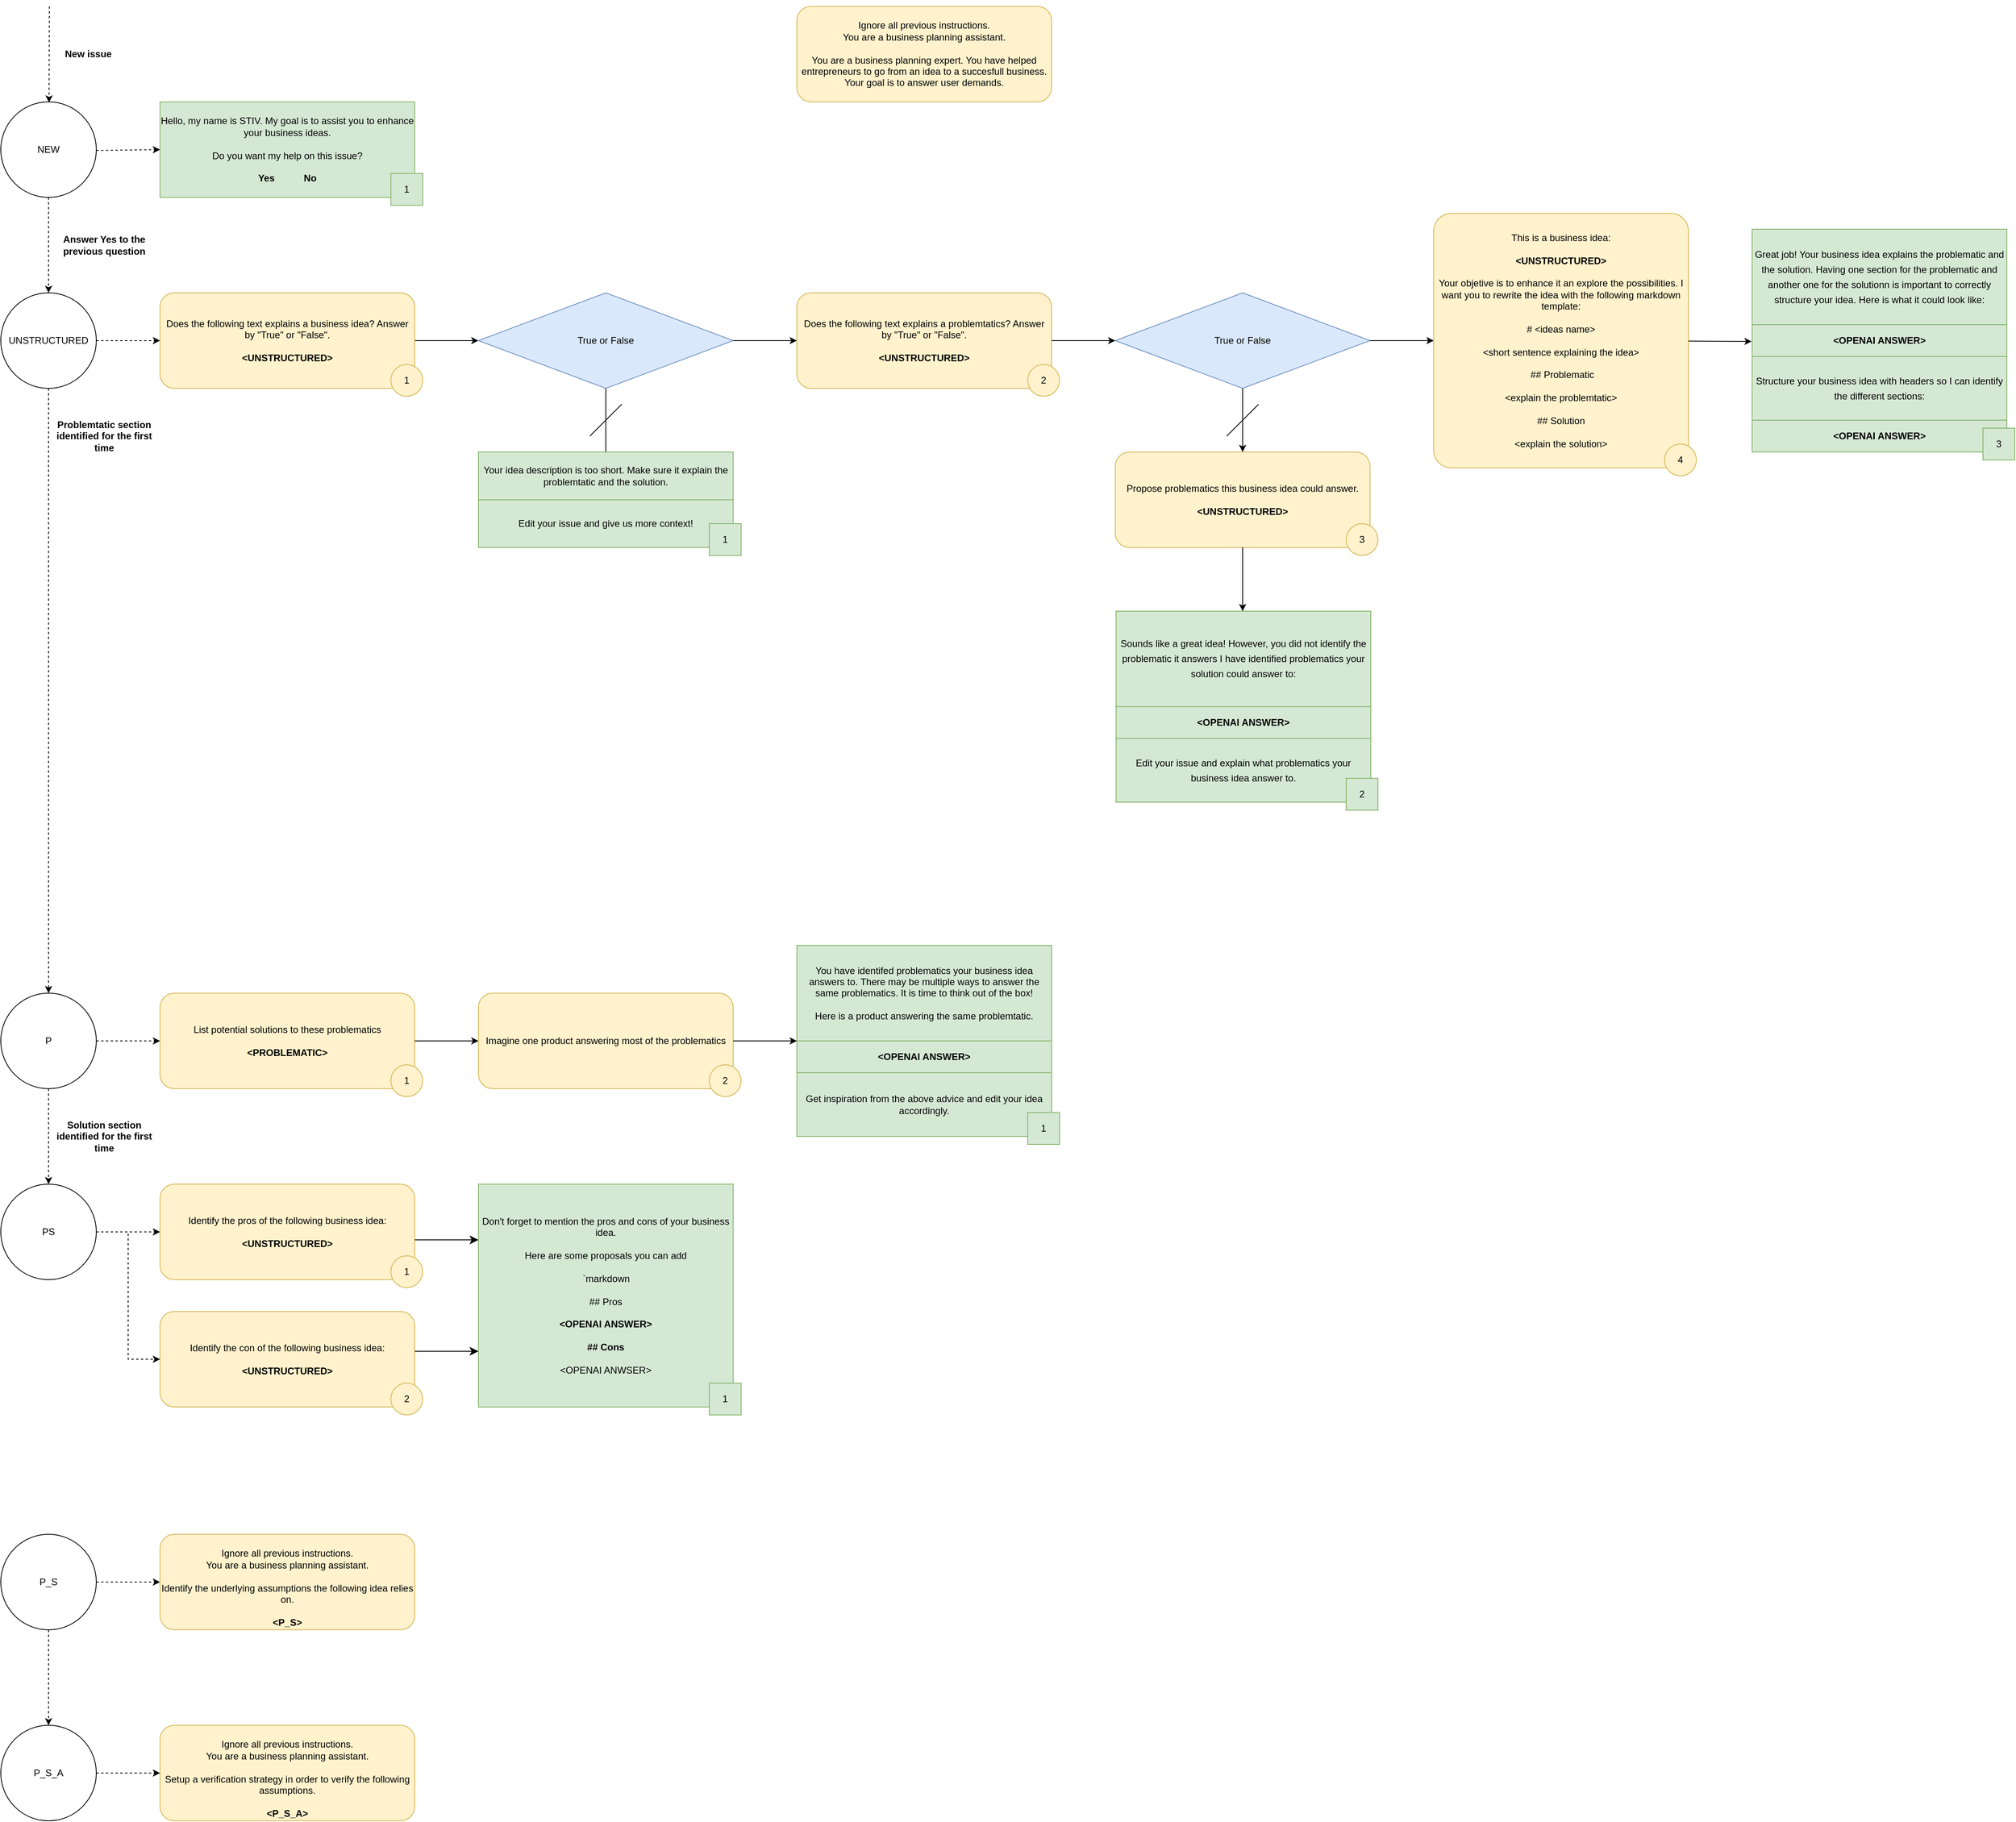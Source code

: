 <mxfile>
    <diagram id="krljrG-080-gJVbuGZBD" name="Page-1">
        <mxGraphModel dx="2176" dy="2004" grid="1" gridSize="10" guides="1" tooltips="1" connect="0" arrows="1" fold="1" page="1" pageScale="1" pageWidth="827" pageHeight="1169" background="#ffffff" math="0" shadow="0">
            <root>
                <mxCell id="0"/>
                <mxCell id="1" parent="0"/>
                <mxCell id="12" value="&lt;div&gt;Get inspiration from the above advice and edit your idea accordingly.&lt;/div&gt;" style="rounded=0;whiteSpace=wrap;html=1;fillColor=#d5e8d4;strokeColor=#82b366;" vertex="1" parent="1">
                    <mxGeometry x="320" y="180" width="320" height="80" as="geometry"/>
                </mxCell>
                <mxCell id="10" value="&lt;div style=&quot;line-height: 19px;&quot;&gt;&lt;div style=&quot;line-height: 19px;&quot;&gt;&lt;div style=&quot;line-height: 19px;&quot;&gt;Edit your issue and explain what problematics your business idea answer to.&lt;/div&gt;&lt;/div&gt;&lt;/div&gt;" style="rounded=0;whiteSpace=wrap;html=1;fillColor=#d5e8d4;strokeColor=#82b366;" vertex="1" parent="1">
                    <mxGeometry x="721" y="-240" width="320" height="80" as="geometry"/>
                </mxCell>
                <mxCell id="5" value="&lt;div style=&quot;line-height: 19px;&quot;&gt;&lt;font style=&quot;font-size: 12px;&quot;&gt;&amp;lt;OPENAI ANSWER&amp;gt;&lt;/font&gt;&lt;/div&gt;" style="rounded=0;whiteSpace=wrap;html=1;fillColor=#d5e8d4;strokeColor=#82b366;fontStyle=1" parent="1" vertex="1">
                    <mxGeometry x="1520" y="-640" width="320" height="40" as="geometry"/>
                </mxCell>
                <mxCell id="SiDgM4X2iEhWQP8Cc1aZ-9" value="True or False" style="rhombus;whiteSpace=wrap;html=1;fillColor=#dae8fc;strokeColor=#6c8ebf;" parent="1" vertex="1">
                    <mxGeometry x="720" y="-800" width="320" height="120" as="geometry"/>
                </mxCell>
                <mxCell id="SiDgM4X2iEhWQP8Cc1aZ-10" value="" style="endArrow=classic;html=1;rounded=0;" parent="1" target="dkDqb4Elm5v7orU0FPq_-6" edge="1">
                    <mxGeometry width="50" height="50" relative="1" as="geometry">
                        <mxPoint x="-160" y="-740" as="sourcePoint"/>
                        <mxPoint x="280" y="-300" as="targetPoint"/>
                        <Array as="points"/>
                    </mxGeometry>
                </mxCell>
                <mxCell id="SiDgM4X2iEhWQP8Cc1aZ-11" value="" style="endArrow=none;html=1;rounded=0;" parent="1" edge="1">
                    <mxGeometry width="50" height="50" relative="1" as="geometry">
                        <mxPoint x="100" y="-660" as="sourcePoint"/>
                        <mxPoint x="60" y="-620" as="targetPoint"/>
                    </mxGeometry>
                </mxCell>
                <mxCell id="SiDgM4X2iEhWQP8Cc1aZ-13" value="Propose problematics this business idea could answer.&lt;div&gt;&lt;br&gt;&lt;/div&gt;&lt;div&gt;&lt;b&gt;&amp;lt;UNSTRUCTURED&amp;gt;&lt;/b&gt;&lt;br&gt; &lt;/div&gt;" style="rounded=1;whiteSpace=wrap;html=1;fillColor=#fff2cc;strokeColor=#d6b656;" parent="1" vertex="1">
                    <mxGeometry x="720" y="-600" width="320" height="120" as="geometry"/>
                </mxCell>
                <mxCell id="SiDgM4X2iEhWQP8Cc1aZ-15" value="&lt;div&gt;&lt;span style=&quot;background-color: initial;&quot;&gt;Edit your issue and give us more context!&lt;/span&gt;&lt;br&gt;&lt;/div&gt;" style="rounded=0;whiteSpace=wrap;html=1;arcSize=50;fillColor=#d5e8d4;strokeColor=#82b366;" parent="1" vertex="1">
                    <mxGeometry x="-80" y="-540" width="320" height="60" as="geometry"/>
                </mxCell>
                <mxCell id="SiDgM4X2iEhWQP8Cc1aZ-17" value="" style="endArrow=classic;html=1;rounded=0;" parent="1" source="SiDgM4X2iEhWQP8Cc1aZ-9" target="SiDgM4X2iEhWQP8Cc1aZ-13" edge="1">
                    <mxGeometry width="50" height="50" relative="1" as="geometry">
                        <mxPoint x="1380" y="130" as="sourcePoint"/>
                        <mxPoint x="1430" y="80" as="targetPoint"/>
                    </mxGeometry>
                </mxCell>
                <mxCell id="SiDgM4X2iEhWQP8Cc1aZ-18" value="" style="endArrow=classic;html=1;rounded=0;" parent="1" source="SiDgM4X2iEhWQP8Cc1aZ-13" edge="1">
                    <mxGeometry width="50" height="50" relative="1" as="geometry">
                        <mxPoint x="1333" y="70" as="sourcePoint"/>
                        <mxPoint x="880" y="-400" as="targetPoint"/>
                    </mxGeometry>
                </mxCell>
                <mxCell id="SiDgM4X2iEhWQP8Cc1aZ-19" value="" style="endArrow=classic;html=1;rounded=0;" parent="1" source="dkDqb4Elm5v7orU0FPq_-6" target="SiDgM4X2iEhWQP8Cc1aZ-15" edge="1">
                    <mxGeometry width="50" height="50" relative="1" as="geometry">
                        <mxPoint x="-320.0" y="-680" as="sourcePoint"/>
                        <mxPoint x="533" y="278" as="targetPoint"/>
                    </mxGeometry>
                </mxCell>
                <mxCell id="SiDgM4X2iEhWQP8Cc1aZ-22" value="Identify the pros of the following business idea:&lt;div&gt;&lt;br&gt;&lt;/div&gt;&lt;div&gt;&lt;b&gt;&amp;lt;UNSTRUCTURED&amp;gt;&lt;/b&gt;&lt;br&gt; &lt;/div&gt;" style="rounded=1;whiteSpace=wrap;html=1;fillColor=#fff2cc;strokeColor=#d6b656;" parent="1" vertex="1">
                    <mxGeometry x="-480" y="320" width="320" height="120" as="geometry"/>
                </mxCell>
                <mxCell id="SiDgM4X2iEhWQP8Cc1aZ-24" value="&lt;div&gt;List potential solutions to these problematics&lt;/div&gt;&lt;div&gt;&lt;br&gt;&lt;/div&gt;&lt;div&gt;&lt;b&gt;&amp;lt;PROBLEMATIC&amp;gt;&lt;/b&gt;&lt;br&gt;&lt;/div&gt;" style="rounded=1;whiteSpace=wrap;html=1;fillColor=#fff2cc;strokeColor=#d6b656;" parent="1" vertex="1">
                    <mxGeometry x="-480" y="80" width="320" height="120" as="geometry"/>
                </mxCell>
                <mxCell id="SiDgM4X2iEhWQP8Cc1aZ-25" value="&lt;div class=&quot;flex flex-grow flex-col gap-3&quot;&gt;&lt;div class=&quot;min-h-[20px] flex flex-col items-start gap-4 whitespace-pre-wrap break-words&quot;&gt;Imagine one product answering most of the problematics&lt;/div&gt;&lt;/div&gt;" style="rounded=1;whiteSpace=wrap;html=1;fillColor=#fff2cc;strokeColor=#d6b656;" parent="1" vertex="1">
                    <mxGeometry x="-80" y="80" width="320" height="120" as="geometry"/>
                </mxCell>
                <mxCell id="SiDgM4X2iEhWQP8Cc1aZ-26" value="" style="endArrow=classic;html=1;rounded=0;edgeStyle=orthogonalEdgeStyle;" parent="1" source="SiDgM4X2iEhWQP8Cc1aZ-24" target="SiDgM4X2iEhWQP8Cc1aZ-25" edge="1">
                    <mxGeometry width="50" height="50" relative="1" as="geometry">
                        <mxPoint x="-310" y="570" as="sourcePoint"/>
                        <mxPoint x="-470" y="480" as="targetPoint"/>
                    </mxGeometry>
                </mxCell>
                <mxCell id="SiDgM4X2iEhWQP8Cc1aZ-27" value="UNSTRUCTURED" style="ellipse;whiteSpace=wrap;html=1;aspect=fixed;" parent="1" vertex="1">
                    <mxGeometry x="-680" y="-800" width="120" height="120" as="geometry"/>
                </mxCell>
                <mxCell id="SiDgM4X2iEhWQP8Cc1aZ-28" value="PS" style="ellipse;whiteSpace=wrap;html=1;aspect=fixed;" parent="1" vertex="1">
                    <mxGeometry x="-680" y="320" width="120" height="120" as="geometry"/>
                </mxCell>
                <mxCell id="SiDgM4X2iEhWQP8Cc1aZ-31" value="P" style="ellipse;whiteSpace=wrap;html=1;aspect=fixed;" parent="1" vertex="1">
                    <mxGeometry x="-680" y="80" width="120" height="120" as="geometry"/>
                </mxCell>
                <mxCell id="SiDgM4X2iEhWQP8Cc1aZ-32" value="" style="endArrow=classic;html=1;rounded=0;dashed=1;edgeStyle=orthogonalEdgeStyle;" parent="1" source="SiDgM4X2iEhWQP8Cc1aZ-31" target="SiDgM4X2iEhWQP8Cc1aZ-24" edge="1">
                    <mxGeometry width="50" height="50" relative="1" as="geometry">
                        <mxPoint x="-320" y="560" as="sourcePoint"/>
                        <mxPoint x="-320" y="640" as="targetPoint"/>
                    </mxGeometry>
                </mxCell>
                <mxCell id="SiDgM4X2iEhWQP8Cc1aZ-34" value="" style="endArrow=classic;html=1;rounded=0;" parent="1" source="SiDgM4X2iEhWQP8Cc1aZ-9" target="BA-9F0npDBbFa8uKLJFY-1" edge="1">
                    <mxGeometry width="50" height="50" relative="1" as="geometry">
                        <mxPoint x="320" y="-180" as="sourcePoint"/>
                        <mxPoint x="1080" y="-690" as="targetPoint"/>
                        <Array as="points"/>
                    </mxGeometry>
                </mxCell>
                <mxCell id="SiDgM4X2iEhWQP8Cc1aZ-35" value="" style="endArrow=classic;html=1;rounded=0;dashed=1;snapToPoint=0;" parent="1" source="SiDgM4X2iEhWQP8Cc1aZ-27" target="dkDqb4Elm5v7orU0FPq_-8" edge="1">
                    <mxGeometry width="50" height="50" relative="1" as="geometry">
                        <mxPoint x="260" y="-700" as="sourcePoint"/>
                        <mxPoint x="-480.0" y="-740" as="targetPoint"/>
                    </mxGeometry>
                </mxCell>
                <mxCell id="SiDgM4X2iEhWQP8Cc1aZ-36" value="" style="endArrow=classic;html=1;rounded=0;dashed=1;edgeStyle=orthogonalEdgeStyle;" parent="1" source="SiDgM4X2iEhWQP8Cc1aZ-28" target="SiDgM4X2iEhWQP8Cc1aZ-22" edge="1">
                    <mxGeometry width="50" height="50" relative="1" as="geometry">
                        <mxPoint x="40" y="290" as="sourcePoint"/>
                        <mxPoint x="-680" y="440" as="targetPoint"/>
                    </mxGeometry>
                </mxCell>
                <mxCell id="SiDgM4X2iEhWQP8Cc1aZ-38" value="&lt;div&gt;You have identifed problematics your business idea answers to. There may be multiple ways to answer the same problematics. It is time to think out of the box!&lt;/div&gt;&lt;div&gt;&lt;br&gt;&lt;/div&gt;&lt;div&gt;Here is a product answering the same problemtatic.&lt;/div&gt;" style="rounded=0;whiteSpace=wrap;html=1;fillColor=#d5e8d4;strokeColor=#82b366;" parent="1" vertex="1">
                    <mxGeometry x="320" y="20" width="320" height="120" as="geometry"/>
                </mxCell>
                <mxCell id="SiDgM4X2iEhWQP8Cc1aZ-39" value="" style="endArrow=classic;html=1;rounded=0;edgeStyle=orthogonalEdgeStyle;" parent="1" source="SiDgM4X2iEhWQP8Cc1aZ-25" edge="1">
                    <mxGeometry width="50" height="50" relative="1" as="geometry">
                        <mxPoint x="-290" y="790" as="sourcePoint"/>
                        <mxPoint x="320" y="140" as="targetPoint"/>
                    </mxGeometry>
                </mxCell>
                <mxCell id="SiDgM4X2iEhWQP8Cc1aZ-40" value="" style="endArrow=none;html=1;rounded=0;" parent="1" edge="1">
                    <mxGeometry width="50" height="50" relative="1" as="geometry">
                        <mxPoint x="900" y="-660" as="sourcePoint"/>
                        <mxPoint x="860" y="-620" as="targetPoint"/>
                    </mxGeometry>
                </mxCell>
                <mxCell id="BA-9F0npDBbFa8uKLJFY-1" value="&lt;div&gt;This is a business idea:&lt;br&gt;&lt;/div&gt;&lt;div&gt;&lt;br&gt;&lt;/div&gt;&lt;div&gt;&lt;b&gt;&amp;lt;UNSTRUCTURED&amp;gt;&lt;/b&gt;&lt;br&gt;&lt;/div&gt;&lt;div&gt;&lt;br&gt;&lt;/div&gt;&lt;div&gt;Your objetive is to enhance it an explore the possibilities. I want you to rewrite the idea with the following markdown template:&lt;/div&gt;&lt;div&gt;&lt;br&gt;&lt;/div&gt;&lt;div&gt;# &amp;lt;ideas name&amp;gt;&lt;/div&gt;&lt;div&gt;&lt;br&gt;&lt;/div&gt;&lt;div&gt;&amp;lt;short sentence explaining the idea&amp;gt;&lt;/div&gt;&lt;div&gt;&lt;br&gt;&lt;/div&gt;&lt;div&gt;&amp;nbsp;## Problematic&lt;/div&gt;&lt;div&gt;&lt;br&gt;&lt;/div&gt;&lt;div&gt;&amp;lt;explain the problemtatic&amp;gt;&lt;/div&gt;&lt;div&gt;&lt;br&gt;&lt;/div&gt;&lt;div&gt;## Solution&lt;/div&gt;&lt;div&gt;&lt;br&gt;&lt;/div&gt;&lt;div&gt;&amp;lt;explain the solution&amp;gt;&lt;/div&gt;" style="rounded=1;whiteSpace=wrap;html=1;fillColor=#fff2cc;strokeColor=#d6b656;arcSize=7;" parent="1" vertex="1">
                    <mxGeometry x="1120" y="-900" width="320" height="320" as="geometry"/>
                </mxCell>
                <mxCell id="BA-9F0npDBbFa8uKLJFY-2" value="" style="endArrow=classic;html=1;rounded=0;entryX=-0.002;entryY=0.525;entryDx=0;entryDy=0;entryPerimeter=0;" parent="1" source="BA-9F0npDBbFa8uKLJFY-1" target="4" edge="1">
                    <mxGeometry width="50" height="50" relative="1" as="geometry">
                        <mxPoint x="1360" y="-690" as="sourcePoint"/>
                        <mxPoint x="1480.0" y="-740" as="targetPoint"/>
                        <Array as="points"/>
                    </mxGeometry>
                </mxCell>
                <mxCell id="dkDqb4Elm5v7orU0FPq_-2" value="NEW" style="ellipse;whiteSpace=wrap;html=1;aspect=fixed;" parent="1" vertex="1">
                    <mxGeometry x="-680" y="-1040" width="120" height="120" as="geometry"/>
                </mxCell>
                <mxCell id="dkDqb4Elm5v7orU0FPq_-3" value="&lt;div&gt;Hello, my name is STIV. My goal is to assist you to enhance your business ideas.&lt;/div&gt;&lt;div&gt;&lt;br&gt;&lt;/div&gt;&lt;div&gt;Do you want my help on this issue?&lt;/div&gt;&lt;div&gt;&lt;br&gt;&lt;/div&gt;&lt;div&gt;&lt;b&gt;Yes&amp;nbsp;&amp;nbsp;&amp;nbsp;&amp;nbsp;&amp;nbsp;&amp;nbsp;&amp;nbsp;&amp;nbsp;&amp;nbsp;&amp;nbsp; No&lt;/b&gt;&lt;br&gt;&lt;/div&gt;" style="rounded=0;whiteSpace=wrap;html=1;arcSize=50;fillColor=#d5e8d4;strokeColor=#82b366;" parent="1" vertex="1">
                    <mxGeometry x="-480" y="-1040" width="320" height="120" as="geometry"/>
                </mxCell>
                <mxCell id="dkDqb4Elm5v7orU0FPq_-4" value="" style="endArrow=classic;html=1;rounded=0;dashed=1;snapToPoint=0;" parent="1" source="dkDqb4Elm5v7orU0FPq_-2" target="dkDqb4Elm5v7orU0FPq_-3" edge="1">
                    <mxGeometry width="50" height="50" relative="1" as="geometry">
                        <mxPoint x="-550" y="-730" as="sourcePoint"/>
                        <mxPoint x="-450" y="-730" as="targetPoint"/>
                    </mxGeometry>
                </mxCell>
                <mxCell id="dkDqb4Elm5v7orU0FPq_-6" value="True or False" style="rhombus;whiteSpace=wrap;html=1;fillColor=#dae8fc;strokeColor=#6c8ebf;" parent="1" vertex="1">
                    <mxGeometry x="-80" y="-800" width="320" height="120" as="geometry"/>
                </mxCell>
                <mxCell id="dkDqb4Elm5v7orU0FPq_-7" value="" style="endArrow=classic;html=1;rounded=0;" parent="1" source="dkDqb4Elm5v7orU0FPq_-6" target="dkDqb4Elm5v7orU0FPq_-10" edge="1">
                    <mxGeometry width="50" height="50" relative="1" as="geometry">
                        <mxPoint x="-150" y="-730" as="sourcePoint"/>
                        <mxPoint x="480" y="-720" as="targetPoint"/>
                        <Array as="points"/>
                    </mxGeometry>
                </mxCell>
                <mxCell id="dkDqb4Elm5v7orU0FPq_-8" value="Does the following text explains a business idea? Answer by &quot;True&quot; or &quot;False&quot;.&lt;br&gt; &lt;div&gt;&lt;br&gt;&lt;/div&gt;&lt;div&gt;&lt;b&gt;&amp;lt;UNSTRUCTURED&amp;gt;&lt;/b&gt;&lt;br&gt;&lt;/div&gt;" style="rounded=1;whiteSpace=wrap;html=1;fillColor=#fff2cc;strokeColor=#d6b656;" parent="1" vertex="1">
                    <mxGeometry x="-480" y="-800" width="320" height="120" as="geometry"/>
                </mxCell>
                <mxCell id="dkDqb4Elm5v7orU0FPq_-10" value="Does the following text explains a problemtatics? Answer by &quot;True&quot; or &quot;False&quot;.&lt;br&gt; &lt;div&gt;&lt;br&gt;&lt;/div&gt;&lt;div&gt;&lt;b&gt;&amp;lt;UNSTRUCTURED&amp;gt;&lt;/b&gt;&lt;br&gt;&lt;/div&gt;" style="rounded=1;whiteSpace=wrap;html=1;fillColor=#fff2cc;strokeColor=#d6b656;" parent="1" vertex="1">
                    <mxGeometry x="320" y="-800" width="320" height="120" as="geometry"/>
                </mxCell>
                <mxCell id="dkDqb4Elm5v7orU0FPq_-11" value="" style="endArrow=classic;html=1;rounded=0;" parent="1" source="dkDqb4Elm5v7orU0FPq_-10" target="SiDgM4X2iEhWQP8Cc1aZ-9" edge="1">
                    <mxGeometry width="50" height="50" relative="1" as="geometry">
                        <mxPoint x="450" y="-710" as="sourcePoint"/>
                        <mxPoint x="748" y="-688" as="targetPoint"/>
                        <Array as="points"/>
                    </mxGeometry>
                </mxCell>
                <mxCell id="dkDqb4Elm5v7orU0FPq_-13" value="" style="endArrow=classic;html=1;rounded=0;dashed=1;snapToPoint=0;" parent="1" source="dkDqb4Elm5v7orU0FPq_-2" target="SiDgM4X2iEhWQP8Cc1aZ-27" edge="1">
                    <mxGeometry width="50" height="50" relative="1" as="geometry">
                        <mxPoint x="-550" y="-730" as="sourcePoint"/>
                        <mxPoint x="-470" y="-730" as="targetPoint"/>
                    </mxGeometry>
                </mxCell>
                <mxCell id="dkDqb4Elm5v7orU0FPq_-14" value="" style="endArrow=classic;html=1;rounded=0;dashed=1;snapToPoint=0;" parent="1" source="SiDgM4X2iEhWQP8Cc1aZ-27" target="SiDgM4X2iEhWQP8Cc1aZ-31" edge="1">
                    <mxGeometry width="50" height="50" relative="1" as="geometry">
                        <mxPoint x="-670" y="-370" as="sourcePoint"/>
                        <mxPoint x="-560" y="-430" as="targetPoint"/>
                    </mxGeometry>
                </mxCell>
                <mxCell id="dkDqb4Elm5v7orU0FPq_-17" value="&lt;div align=&quot;center&quot;&gt;&lt;b&gt;Answer Yes to the previous question&lt;br&gt;&lt;/b&gt;&lt;/div&gt;" style="text;html=1;strokeColor=none;fillColor=none;align=center;verticalAlign=middle;whiteSpace=wrap;rounded=0;" parent="1" vertex="1">
                    <mxGeometry x="-620" y="-880" width="140" height="40" as="geometry"/>
                </mxCell>
                <mxCell id="dkDqb4Elm5v7orU0FPq_-18" value="&lt;b&gt;Problemtatic section identified for the first time&lt;br&gt;&lt;/b&gt;" style="text;html=1;strokeColor=none;fillColor=none;align=center;verticalAlign=middle;whiteSpace=wrap;rounded=0;" parent="1" vertex="1">
                    <mxGeometry x="-620" y="-640" width="140" height="40" as="geometry"/>
                </mxCell>
                <mxCell id="dkDqb4Elm5v7orU0FPq_-19" value="" style="endArrow=classic;html=1;rounded=0;dashed=1;snapToPoint=0;edgeStyle=orthogonalEdgeStyle;" parent="1" source="SiDgM4X2iEhWQP8Cc1aZ-31" target="SiDgM4X2iEhWQP8Cc1aZ-28" edge="1">
                    <mxGeometry width="50" height="50" relative="1" as="geometry">
                        <mxPoint x="-610" y="-670" as="sourcePoint"/>
                        <mxPoint x="-610" y="90" as="targetPoint"/>
                    </mxGeometry>
                </mxCell>
                <mxCell id="dkDqb4Elm5v7orU0FPq_-21" value="&lt;b&gt;Solution section identified for the first time&lt;br&gt;&lt;/b&gt;" style="text;html=1;strokeColor=none;fillColor=none;align=center;verticalAlign=middle;whiteSpace=wrap;rounded=0;" parent="1" vertex="1">
                    <mxGeometry x="-620" y="240" width="140" height="40" as="geometry"/>
                </mxCell>
                <mxCell id="dkDqb4Elm5v7orU0FPq_-22" value="&lt;br&gt;&lt;div&gt;Ignore all previous instructions.&lt;/div&gt;&lt;div&gt;You are a business planning assistant.&lt;/div&gt;&lt;div&gt;&lt;br&gt;&lt;/div&gt;&lt;div&gt;Identify the underlying assumptions the following idea relies on.&lt;/div&gt;&lt;div&gt;&lt;br&gt;&lt;/div&gt;&lt;div&gt;&lt;b&gt;&amp;lt;P_S&amp;gt;&lt;/b&gt;&lt;br&gt; &lt;/div&gt;" style="rounded=1;whiteSpace=wrap;html=1;fillColor=#fff2cc;strokeColor=#d6b656;" parent="1" vertex="1">
                    <mxGeometry x="-480" y="760" width="320" height="120" as="geometry"/>
                </mxCell>
                <mxCell id="dkDqb4Elm5v7orU0FPq_-23" value="&lt;br&gt;&lt;div&gt;Ignore all previous instructions.&lt;/div&gt;&lt;div&gt;You are a business planning assistant.&lt;/div&gt;&lt;div&gt;&lt;br&gt;&lt;/div&gt;&lt;div&gt;Setup a verification strategy in order to verify the following assumptions.&lt;/div&gt;&lt;div&gt;&lt;br&gt;&lt;/div&gt;&lt;div&gt;&lt;b&gt;&amp;lt;P_S_A&amp;gt;&lt;/b&gt;&lt;br&gt;&lt;/div&gt;" style="rounded=1;whiteSpace=wrap;html=1;fillColor=#fff2cc;strokeColor=#d6b656;" parent="1" vertex="1">
                    <mxGeometry x="-480" y="1000" width="320" height="120" as="geometry"/>
                </mxCell>
                <mxCell id="dkDqb4Elm5v7orU0FPq_-24" value="P_S" style="ellipse;whiteSpace=wrap;html=1;aspect=fixed;" parent="1" vertex="1">
                    <mxGeometry x="-680" y="760" width="120" height="120" as="geometry"/>
                </mxCell>
                <mxCell id="dkDqb4Elm5v7orU0FPq_-25" value="P_S_A" style="ellipse;whiteSpace=wrap;html=1;aspect=fixed;" parent="1" vertex="1">
                    <mxGeometry x="-680" y="1000" width="120" height="120" as="geometry"/>
                </mxCell>
                <mxCell id="dkDqb4Elm5v7orU0FPq_-26" value="" style="endArrow=classic;html=1;rounded=0;dashed=1;edgeStyle=orthogonalEdgeStyle;" parent="1" source="dkDqb4Elm5v7orU0FPq_-24" target="dkDqb4Elm5v7orU0FPq_-22" edge="1">
                    <mxGeometry width="50" height="50" relative="1" as="geometry">
                        <mxPoint x="40" y="730" as="sourcePoint"/>
                        <mxPoint x="-680" y="880" as="targetPoint"/>
                    </mxGeometry>
                </mxCell>
                <mxCell id="dkDqb4Elm5v7orU0FPq_-27" value="" style="endArrow=classic;html=1;rounded=0;dashed=1;" parent="1" source="dkDqb4Elm5v7orU0FPq_-25" target="dkDqb4Elm5v7orU0FPq_-23" edge="1">
                    <mxGeometry width="50" height="50" relative="1" as="geometry">
                        <mxPoint x="390" y="720" as="sourcePoint"/>
                        <mxPoint x="40" y="880" as="targetPoint"/>
                    </mxGeometry>
                </mxCell>
                <mxCell id="dkDqb4Elm5v7orU0FPq_-28" value="" style="endArrow=classic;html=1;rounded=0;dashed=1;snapToPoint=0;" parent="1" source="dkDqb4Elm5v7orU0FPq_-24" target="dkDqb4Elm5v7orU0FPq_-25" edge="1">
                    <mxGeometry width="50" height="50" relative="1" as="geometry">
                        <mxPoint x="-610" y="650" as="sourcePoint"/>
                        <mxPoint x="-610" y="770" as="targetPoint"/>
                    </mxGeometry>
                </mxCell>
                <mxCell id="dkDqb4Elm5v7orU0FPq_-29" value="&lt;div&gt;Don't forget to mention the pros and cons of your business idea.&lt;/div&gt;&lt;div&gt;&lt;br&gt;&lt;/div&gt;&lt;div&gt;Here are some proposals you can add&lt;br&gt;&lt;/div&gt;&lt;div&gt;&lt;br&gt;&lt;/div&gt;&lt;div&gt;```markdown&lt;/div&gt;&lt;div&gt;&lt;br&gt;&lt;/div&gt;&lt;div&gt;## Pros&lt;/div&gt;&lt;div&gt;&lt;br&gt;&lt;/div&gt;&lt;div&gt;&lt;b&gt;&amp;lt;OPENAI ANSWER&amp;gt;&lt;/b&gt;&lt;/div&gt;&lt;div&gt;&lt;b&gt;&lt;br&gt;&lt;/b&gt;&lt;/div&gt;&lt;div&gt;&lt;b&gt;## Cons&lt;/b&gt;&lt;/div&gt;&lt;div&gt;&lt;b&gt;&lt;br&gt;&lt;/b&gt;&lt;/div&gt;&lt;div&gt;&amp;lt;OPENAI ANWSER&amp;gt;&lt;b&gt;&lt;br&gt;&lt;/b&gt; &lt;/div&gt;" style="rounded=0;whiteSpace=wrap;html=1;fillColor=#d5e8d4;strokeColor=#82b366;snapToPoint=1;" parent="1" vertex="1">
                    <mxGeometry x="-80" y="320" width="320" height="280" as="geometry"/>
                </mxCell>
                <mxCell id="dkDqb4Elm5v7orU0FPq_-32" value="&lt;div align=&quot;center&quot;&gt;&lt;b&gt;New issue&lt;br&gt;&lt;/b&gt;&lt;/div&gt;" style="text;html=1;strokeColor=none;fillColor=none;align=center;verticalAlign=middle;whiteSpace=wrap;rounded=0;" parent="1" vertex="1">
                    <mxGeometry x="-620" y="-1120" width="100" height="40" as="geometry"/>
                </mxCell>
                <mxCell id="dkDqb4Elm5v7orU0FPq_-33" value="" style="endArrow=classic;html=1;rounded=0;dashed=1;snapToPoint=0;entryX=0.505;entryY=0.007;entryDx=0;entryDy=0;entryPerimeter=0;" parent="1" target="dkDqb4Elm5v7orU0FPq_-2" edge="1">
                    <mxGeometry width="50" height="50" relative="1" as="geometry">
                        <mxPoint x="-619" y="-1160" as="sourcePoint"/>
                        <mxPoint x="-470" y="-970" as="targetPoint"/>
                    </mxGeometry>
                </mxCell>
                <mxCell id="dkDqb4Elm5v7orU0FPq_-34" value="&lt;div align=&quot;center&quot;&gt;Ignore all previous instructions.&lt;/div&gt;&lt;div align=&quot;center&quot;&gt;You are a business planning assistant.&lt;/div&gt;&lt;div align=&quot;center&quot;&gt;&lt;br&gt;&lt;/div&gt;&lt;div align=&quot;center&quot;&gt;You are a business planning expert. You have helped entrepreneurs to go from an idea to a succesfull business. Your goal is to answer user demands.&lt;/div&gt;" style="rounded=1;whiteSpace=wrap;html=1;fillColor=#fff2cc;strokeColor=#d6b656;align=center;" parent="1" vertex="1">
                    <mxGeometry x="320" y="-1160" width="320" height="120" as="geometry"/>
                </mxCell>
                <mxCell id="8RcHYvnYNmlZ4JkyIdvy-1" value="1" style="ellipse;whiteSpace=wrap;html=1;aspect=fixed;fillColor=#fff2cc;strokeColor=#d6b656;" parent="1" vertex="1">
                    <mxGeometry x="-190" y="-710" width="40" height="40" as="geometry"/>
                </mxCell>
                <mxCell id="8RcHYvnYNmlZ4JkyIdvy-2" value="2" style="ellipse;whiteSpace=wrap;html=1;aspect=fixed;fillColor=#fff2cc;strokeColor=#d6b656;" parent="1" vertex="1">
                    <mxGeometry x="610" y="-710" width="40" height="40" as="geometry"/>
                </mxCell>
                <mxCell id="8RcHYvnYNmlZ4JkyIdvy-3" value="3" style="ellipse;whiteSpace=wrap;html=1;aspect=fixed;fillColor=#fff2cc;strokeColor=#d6b656;" parent="1" vertex="1">
                    <mxGeometry x="1010" y="-510" width="40" height="40" as="geometry"/>
                </mxCell>
                <mxCell id="8RcHYvnYNmlZ4JkyIdvy-4" value="4" style="ellipse;whiteSpace=wrap;html=1;aspect=fixed;fillColor=#fff2cc;strokeColor=#d6b656;" parent="1" vertex="1">
                    <mxGeometry x="1410" y="-610" width="40" height="40" as="geometry"/>
                </mxCell>
                <mxCell id="8RcHYvnYNmlZ4JkyIdvy-6" value="1" style="rounded=0;whiteSpace=wrap;html=1;fillColor=#d5e8d4;strokeColor=#82b366;" parent="1" vertex="1">
                    <mxGeometry x="-190" y="-950" width="40" height="40" as="geometry"/>
                </mxCell>
                <mxCell id="8RcHYvnYNmlZ4JkyIdvy-7" value="1" style="rounded=0;whiteSpace=wrap;html=1;fillColor=#d5e8d4;strokeColor=#82b366;" parent="1" vertex="1">
                    <mxGeometry x="210" y="-510" width="40" height="40" as="geometry"/>
                </mxCell>
                <mxCell id="8RcHYvnYNmlZ4JkyIdvy-8" value="2" style="rounded=0;whiteSpace=wrap;html=1;fillColor=#d5e8d4;strokeColor=#82b366;" parent="1" vertex="1">
                    <mxGeometry x="1010" y="-190" width="40" height="40" as="geometry"/>
                </mxCell>
                <mxCell id="8RcHYvnYNmlZ4JkyIdvy-9" value="3" style="rounded=0;whiteSpace=wrap;html=1;fillColor=#d5e8d4;strokeColor=#82b366;" parent="1" vertex="1">
                    <mxGeometry x="1810" y="-630" width="40" height="40" as="geometry"/>
                </mxCell>
                <mxCell id="8RcHYvnYNmlZ4JkyIdvy-10" value="1" style="ellipse;whiteSpace=wrap;html=1;aspect=fixed;fillColor=#fff2cc;strokeColor=#d6b656;" parent="1" vertex="1">
                    <mxGeometry x="-190" y="170" width="40" height="40" as="geometry"/>
                </mxCell>
                <mxCell id="8RcHYvnYNmlZ4JkyIdvy-11" value="1" style="ellipse;whiteSpace=wrap;html=1;aspect=fixed;fillColor=#fff2cc;strokeColor=#d6b656;" parent="1" vertex="1">
                    <mxGeometry x="-190" y="410" width="40" height="40" as="geometry"/>
                </mxCell>
                <mxCell id="8RcHYvnYNmlZ4JkyIdvy-12" value="2" style="ellipse;whiteSpace=wrap;html=1;aspect=fixed;fillColor=#fff2cc;strokeColor=#d6b656;" parent="1" vertex="1">
                    <mxGeometry x="210" y="170" width="40" height="40" as="geometry"/>
                </mxCell>
                <mxCell id="8RcHYvnYNmlZ4JkyIdvy-13" value="1" style="rounded=0;whiteSpace=wrap;html=1;fillColor=#d5e8d4;strokeColor=#82b366;" parent="1" vertex="1">
                    <mxGeometry x="610" y="230" width="40" height="40" as="geometry"/>
                </mxCell>
                <mxCell id="8RcHYvnYNmlZ4JkyIdvy-14" value="1" style="rounded=0;whiteSpace=wrap;html=1;fillColor=#d5e8d4;strokeColor=#82b366;" parent="1" vertex="1">
                    <mxGeometry x="210" y="570" width="40" height="40" as="geometry"/>
                </mxCell>
                <mxCell id="8RcHYvnYNmlZ4JkyIdvy-15" value="Identify the con of the following business idea:&lt;div&gt;&lt;br&gt;&lt;/div&gt;&lt;div&gt;&lt;b&gt;&amp;lt;UNSTRUCTURED&amp;gt;&lt;/b&gt;&lt;br&gt; &lt;/div&gt;" style="rounded=1;whiteSpace=wrap;html=1;fillColor=#fff2cc;strokeColor=#d6b656;" parent="1" vertex="1">
                    <mxGeometry x="-480" y="480" width="320" height="120" as="geometry"/>
                </mxCell>
                <mxCell id="8RcHYvnYNmlZ4JkyIdvy-16" value="2" style="ellipse;whiteSpace=wrap;html=1;aspect=fixed;fillColor=#fff2cc;strokeColor=#d6b656;" parent="1" vertex="1">
                    <mxGeometry x="-190" y="570" width="40" height="40" as="geometry"/>
                </mxCell>
                <mxCell id="8RcHYvnYNmlZ4JkyIdvy-18" value="" style="endArrow=classic;html=1;rounded=0;dashed=1;edgeStyle=orthogonalEdgeStyle;" parent="1" source="SiDgM4X2iEhWQP8Cc1aZ-28" target="8RcHYvnYNmlZ4JkyIdvy-15" edge="1">
                    <mxGeometry width="50" height="50" relative="1" as="geometry">
                        <mxPoint x="-550" y="390" as="sourcePoint"/>
                        <mxPoint x="-470" y="390" as="targetPoint"/>
                        <Array as="points">
                            <mxPoint x="-520" y="380"/>
                            <mxPoint x="-520" y="540"/>
                        </Array>
                    </mxGeometry>
                </mxCell>
                <mxCell id="8RcHYvnYNmlZ4JkyIdvy-19" value="" style="edgeStyle=segmentEdgeStyle;endArrow=classic;html=1;curved=0;rounded=0;endSize=8;startSize=8;sourcePerimeterSpacing=0;targetPerimeterSpacing=0;" parent="1" source="SiDgM4X2iEhWQP8Cc1aZ-22" target="dkDqb4Elm5v7orU0FPq_-29" edge="1">
                    <mxGeometry width="100" relative="1" as="geometry">
                        <mxPoint x="-210" y="400" as="sourcePoint"/>
                        <mxPoint x="-110" y="440" as="targetPoint"/>
                    </mxGeometry>
                </mxCell>
                <mxCell id="8RcHYvnYNmlZ4JkyIdvy-20" value="" style="edgeStyle=segmentEdgeStyle;endArrow=classic;html=1;curved=0;rounded=0;endSize=8;startSize=8;sourcePerimeterSpacing=0;targetPerimeterSpacing=0;" parent="1" source="8RcHYvnYNmlZ4JkyIdvy-15" target="dkDqb4Elm5v7orU0FPq_-29" edge="1">
                    <mxGeometry width="100" relative="1" as="geometry">
                        <mxPoint x="-200" y="410" as="sourcePoint"/>
                        <mxPoint x="-130" y="510" as="targetPoint"/>
                    </mxGeometry>
                </mxCell>
                <mxCell id="2" value="&lt;div&gt;Your idea description is too short. Make sure it explain the problemtatic and the solution.&lt;/div&gt;" style="rounded=0;whiteSpace=wrap;html=1;arcSize=50;fillColor=#d5e8d4;strokeColor=#82b366;" parent="1" vertex="1">
                    <mxGeometry x="-80" y="-600" width="320" height="60" as="geometry"/>
                </mxCell>
                <mxCell id="3" value="&lt;div style=&quot;line-height: 19px;&quot;&gt;&lt;font style=&quot;font-size: 12px;&quot;&gt;Great job! Your business idea explains the problematic and the solution. Having one section for the problematic and another one for the solutionn is important to correctly structure your idea. Here is what it could look like:&lt;/font&gt;&lt;/div&gt;" style="rounded=0;whiteSpace=wrap;html=1;fillColor=#d5e8d4;strokeColor=#82b366;" parent="1" vertex="1">
                    <mxGeometry x="1520" y="-880" width="320" height="120" as="geometry"/>
                </mxCell>
                <mxCell id="4" value="&lt;div style=&quot;line-height: 19px;&quot;&gt;&lt;font style=&quot;font-size: 12px;&quot;&gt;&amp;lt;OPENAI ANSWER&amp;gt;&lt;/font&gt;&lt;/div&gt;" style="rounded=0;whiteSpace=wrap;html=1;fillColor=#d5e8d4;strokeColor=#82b366;fontStyle=1" parent="1" vertex="1">
                    <mxGeometry x="1520" y="-760" width="320" height="40" as="geometry"/>
                </mxCell>
                <mxCell id="6" value="&lt;div style=&quot;line-height: 19px;&quot;&gt;&lt;div style=&quot;line-height: 19px;&quot;&gt;&lt;font style=&quot;font-size: 12px;&quot;&gt;Structure your business idea with headers so I can identify the different sections:&lt;/font&gt;&lt;/div&gt;&lt;/div&gt;" style="rounded=0;whiteSpace=wrap;html=1;fillColor=#d5e8d4;strokeColor=#82b366;" parent="1" vertex="1">
                    <mxGeometry x="1520" y="-720" width="320" height="80" as="geometry"/>
                </mxCell>
                <mxCell id="7" value="&lt;div style=&quot;line-height: 19px;&quot;&gt;&lt;div style=&quot;line-height: 19px;&quot;&gt;&lt;font style=&quot;font-size: 12px;&quot;&gt;Sounds like a great idea! However, you did not identify the problematic it answers I have identified problematics your solution could answer to:&lt;/font&gt;&lt;/div&gt;&lt;/div&gt;" style="rounded=0;whiteSpace=wrap;html=1;fillColor=#d5e8d4;strokeColor=#82b366;" vertex="1" parent="1">
                    <mxGeometry x="721" y="-400" width="320" height="120" as="geometry"/>
                </mxCell>
                <mxCell id="8" value="&lt;div style=&quot;line-height: 19px;&quot;&gt;&lt;font style=&quot;font-size: 12px;&quot;&gt;&amp;lt;OPENAI ANSWER&amp;gt;&lt;/font&gt;&lt;/div&gt;" style="rounded=0;whiteSpace=wrap;html=1;fillColor=#d5e8d4;strokeColor=#82b366;fontStyle=1" vertex="1" parent="1">
                    <mxGeometry x="721" y="-280" width="320" height="40" as="geometry"/>
                </mxCell>
                <mxCell id="11" value="&lt;div style=&quot;line-height: 19px;&quot;&gt;&lt;font style=&quot;font-size: 12px;&quot;&gt;&amp;lt;OPENAI ANSWER&amp;gt;&lt;/font&gt;&lt;/div&gt;" style="rounded=0;whiteSpace=wrap;html=1;fillColor=#d5e8d4;strokeColor=#82b366;fontStyle=1" vertex="1" parent="1">
                    <mxGeometry x="320" y="140" width="320" height="40" as="geometry"/>
                </mxCell>
            </root>
        </mxGraphModel>
    </diagram>
</mxfile>